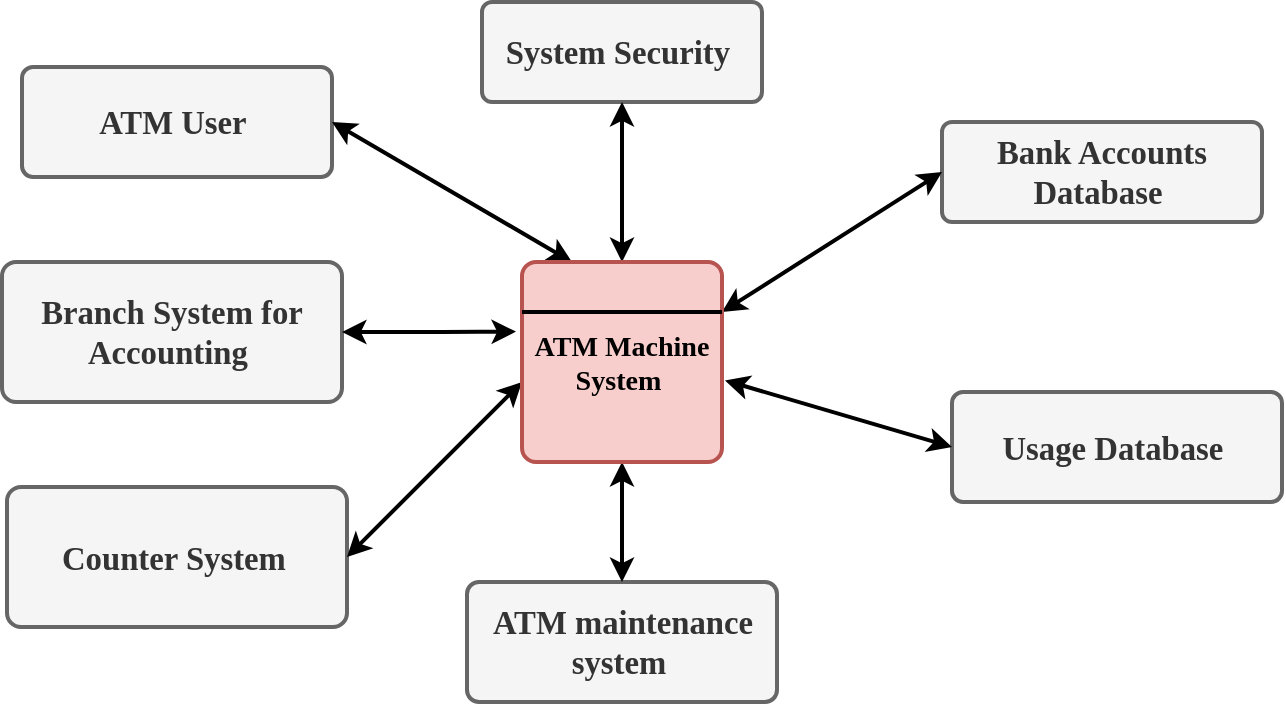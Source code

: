 <mxfile version="12.0.2" type="github" pages="1"><diagram id="P7ob88ivhqoJt-5CEbEt" name="Page-1"><mxGraphModel dx="1019" dy="555" grid="1" gridSize="10" guides="1" tooltips="1" connect="1" arrows="1" fold="1" page="1" pageScale="1" pageWidth="850" pageHeight="1400" math="0" shadow="0"><root><mxCell id="0"/><mxCell id="1" parent="0"/><mxCell id="L7xN6KMWZZaqZNAoQsCB-3" value="&lt;h3&gt;&lt;font face=&quot;Times New Roman&quot;&gt;Counter System&amp;nbsp;&lt;/font&gt;&lt;/h3&gt;" style="strokeWidth=2;rounded=1;arcSize=10;whiteSpace=wrap;html=1;align=center;fontSize=14;fillColor=#f5f5f5;strokeColor=#666666;fontColor=#333333;" parent="1" vertex="1"><mxGeometry x="92.5" y="312.5" width="170" height="70" as="geometry"/></mxCell><mxCell id="L7xN6KMWZZaqZNAoQsCB-4" value="&lt;h3&gt;&lt;font face=&quot;Times New Roman&quot;&gt;Usage Database&amp;nbsp;&lt;/font&gt;&lt;/h3&gt;" style="strokeWidth=2;rounded=1;arcSize=10;whiteSpace=wrap;html=1;align=center;fontSize=14;fillColor=#f5f5f5;strokeColor=#666666;fontColor=#333333;" parent="1" vertex="1"><mxGeometry x="565" y="265" width="165" height="55" as="geometry"/></mxCell><mxCell id="L7xN6KMWZZaqZNAoQsCB-5" value="&lt;h3&gt;&lt;font face=&quot;Times New Roman&quot;&gt;Branch System for Accounting&amp;nbsp;&lt;/font&gt;&lt;/h3&gt;" style="strokeWidth=2;rounded=1;arcSize=10;whiteSpace=wrap;html=1;align=center;fontSize=14;fillColor=#f5f5f5;strokeColor=#666666;fontColor=#333333;" parent="1" vertex="1"><mxGeometry x="90" y="200" width="170" height="70" as="geometry"/></mxCell><mxCell id="L7xN6KMWZZaqZNAoQsCB-6" value="&lt;h3&gt;&lt;font face=&quot;Times New Roman&quot;&gt;System Security&amp;nbsp;&lt;/font&gt;&lt;/h3&gt;" style="strokeWidth=2;rounded=1;arcSize=10;whiteSpace=wrap;html=1;align=center;fontSize=14;fillColor=#f5f5f5;strokeColor=#666666;fontColor=#333333;" parent="1" vertex="1"><mxGeometry x="330" y="70" width="140" height="50" as="geometry"/></mxCell><mxCell id="L7xN6KMWZZaqZNAoQsCB-7" value="&lt;h3&gt;&lt;font face=&quot;Times New Roman&quot;&gt;Bank Accounts Database&amp;nbsp;&lt;/font&gt;&lt;/h3&gt;" style="strokeWidth=2;rounded=1;arcSize=10;whiteSpace=wrap;html=1;align=center;fontSize=14;fillColor=#f5f5f5;strokeColor=#666666;fontColor=#333333;" parent="1" vertex="1"><mxGeometry x="560" y="130" width="160" height="50" as="geometry"/></mxCell><mxCell id="L7xN6KMWZZaqZNAoQsCB-8" value="&lt;h3&gt;&lt;font face=&quot;Times New Roman&quot;&gt;ATM maintenance system&amp;nbsp;&lt;/font&gt;&lt;/h3&gt;" style="strokeWidth=2;rounded=1;arcSize=10;whiteSpace=wrap;html=1;align=center;fontSize=14;fillColor=#f5f5f5;strokeColor=#666666;fontColor=#333333;" parent="1" vertex="1"><mxGeometry x="322.5" y="360" width="155" height="60" as="geometry"/></mxCell><mxCell id="L7xN6KMWZZaqZNAoQsCB-9" value="&lt;h3&gt;&lt;font face=&quot;Times New Roman&quot;&gt;ATM User&amp;nbsp;&lt;/font&gt;&lt;/h3&gt;" style="strokeWidth=2;rounded=1;arcSize=10;whiteSpace=wrap;html=1;align=center;fontSize=14;fillColor=#f5f5f5;strokeColor=#666666;fontColor=#333333;" parent="1" vertex="1"><mxGeometry x="100" y="102.5" width="155" height="55" as="geometry"/></mxCell><mxCell id="L7xN6KMWZZaqZNAoQsCB-10" value="" style="endArrow=classic;startArrow=classic;html=1;exitX=0.5;exitY=1;exitDx=0;exitDy=0;entryX=0.5;entryY=0;entryDx=0;entryDy=0;fillColor=#d5e8d4;strokeColor=#000000;strokeWidth=2;" parent="1" source="L7xN6KMWZZaqZNAoQsCB-6" edge="1"><mxGeometry width="50" height="50" relative="1" as="geometry"><mxPoint x="110" y="530" as="sourcePoint"/><mxPoint x="400" y="200" as="targetPoint"/><Array as="points"><mxPoint x="400" y="150"/></Array></mxGeometry></mxCell><mxCell id="L7xN6KMWZZaqZNAoQsCB-14" value="" style="endArrow=classic;startArrow=classic;html=1;exitX=1;exitY=0.5;exitDx=0;exitDy=0;entryX=-0.03;entryY=0.348;entryDx=0;entryDy=0;entryPerimeter=0;fillColor=#d5e8d4;strokeColor=#000000;strokeWidth=2;" parent="1" source="L7xN6KMWZZaqZNAoQsCB-5" edge="1"><mxGeometry width="50" height="50" relative="1" as="geometry"><mxPoint x="290" y="260" as="sourcePoint"/><mxPoint x="347" y="234.8" as="targetPoint"/><Array as="points"><mxPoint x="320" y="235"/></Array></mxGeometry></mxCell><mxCell id="L7xN6KMWZZaqZNAoQsCB-15" value="" style="endArrow=classic;startArrow=classic;html=1;exitX=1;exitY=0.5;exitDx=0;exitDy=0;entryX=0;entryY=0.6;entryDx=0;entryDy=0;entryPerimeter=0;fillColor=#d5e8d4;strokeColor=#000000;strokeWidth=2;" parent="1" source="L7xN6KMWZZaqZNAoQsCB-3" edge="1"><mxGeometry width="50" height="50" relative="1" as="geometry"><mxPoint x="263" y="299.5" as="sourcePoint"/><mxPoint x="350" y="260" as="targetPoint"/><Array as="points"/></mxGeometry></mxCell><mxCell id="L7xN6KMWZZaqZNAoQsCB-16" value="" style="endArrow=classic;startArrow=classic;html=1;exitX=0.5;exitY=0;exitDx=0;exitDy=0;entryX=0.5;entryY=1;entryDx=0;entryDy=0;fillColor=#d5e8d4;strokeColor=#000000;strokeWidth=2;" parent="1" source="L7xN6KMWZZaqZNAoQsCB-8" edge="1"><mxGeometry width="50" height="50" relative="1" as="geometry"><mxPoint x="330" y="377.5" as="sourcePoint"/><mxPoint x="400" y="300" as="targetPoint"/><Array as="points"/></mxGeometry></mxCell><mxCell id="L7xN6KMWZZaqZNAoQsCB-17" value="" style="endArrow=classic;startArrow=classic;html=1;exitX=1;exitY=0.25;exitDx=0;exitDy=0;entryX=0;entryY=0.5;entryDx=0;entryDy=0;fillColor=#d5e8d4;strokeColor=#000000;strokeWidth=2;" parent="1" target="L7xN6KMWZZaqZNAoQsCB-7" edge="1"><mxGeometry width="50" height="50" relative="1" as="geometry"><mxPoint x="450" y="225" as="sourcePoint"/><mxPoint x="550" y="170" as="targetPoint"/></mxGeometry></mxCell><mxCell id="L7xN6KMWZZaqZNAoQsCB-18" value="" style="endArrow=classic;startArrow=classic;html=1;entryX=1.015;entryY=0.592;entryDx=0;entryDy=0;entryPerimeter=0;exitX=0;exitY=0.5;exitDx=0;exitDy=0;fillColor=#d5e8d4;strokeColor=#000000;strokeWidth=2;" parent="1" source="L7xN6KMWZZaqZNAoQsCB-4" edge="1"><mxGeometry width="50" height="50" relative="1" as="geometry"><mxPoint x="90" y="490" as="sourcePoint"/><mxPoint x="451.5" y="259.2" as="targetPoint"/><Array as="points"/></mxGeometry></mxCell><mxCell id="L7xN6KMWZZaqZNAoQsCB-19" value="" style="endArrow=classic;startArrow=classic;html=1;exitX=1;exitY=0.5;exitDx=0;exitDy=0;entryX=0.25;entryY=0;entryDx=0;entryDy=0;fillColor=#d5e8d4;strokeColor=#000000;strokeWidth=2;" parent="1" source="L7xN6KMWZZaqZNAoQsCB-9" edge="1"><mxGeometry width="50" height="50" relative="1" as="geometry"><mxPoint x="280" y="190" as="sourcePoint"/><mxPoint x="375" y="200" as="targetPoint"/></mxGeometry></mxCell><mxCell id="L7xN6KMWZZaqZNAoQsCB-20" value="&lt;h3&gt;&lt;font face=&quot;Times New Roman&quot;&gt;ATM Machine System&amp;nbsp;&lt;/font&gt;&lt;/h3&gt;" style="rounded=1;whiteSpace=wrap;html=1;absoluteArcSize=1;arcSize=14;strokeWidth=2;fillColor=#f8cecc;strokeColor=#b85450;" parent="1" vertex="1"><mxGeometry x="350" y="200" width="100" height="100" as="geometry"/></mxCell><mxCell id="L7xN6KMWZZaqZNAoQsCB-22" value="" style="endArrow=none;html=1;strokeColor=#000000;strokeWidth=2;exitX=0;exitY=0.25;exitDx=0;exitDy=0;entryX=1;entryY=0.25;entryDx=0;entryDy=0;" parent="1" source="L7xN6KMWZZaqZNAoQsCB-20" target="L7xN6KMWZZaqZNAoQsCB-20" edge="1"><mxGeometry width="50" height="50" relative="1" as="geometry"><mxPoint x="380" y="260" as="sourcePoint"/><mxPoint x="430" y="210" as="targetPoint"/></mxGeometry></mxCell></root></mxGraphModel></diagram></mxfile>